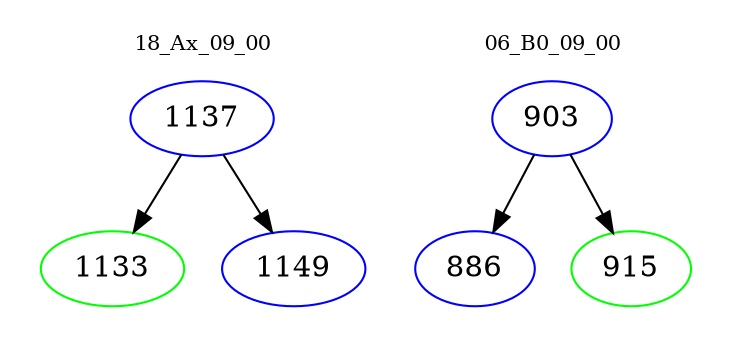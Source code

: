 digraph{
subgraph cluster_0 {
color = white
label = "18_Ax_09_00";
fontsize=10;
T0_1137 [label="1137", color="blue"]
T0_1137 -> T0_1133 [color="black"]
T0_1133 [label="1133", color="green"]
T0_1137 -> T0_1149 [color="black"]
T0_1149 [label="1149", color="blue"]
}
subgraph cluster_1 {
color = white
label = "06_B0_09_00";
fontsize=10;
T1_903 [label="903", color="blue"]
T1_903 -> T1_886 [color="black"]
T1_886 [label="886", color="blue"]
T1_903 -> T1_915 [color="black"]
T1_915 [label="915", color="green"]
}
}
